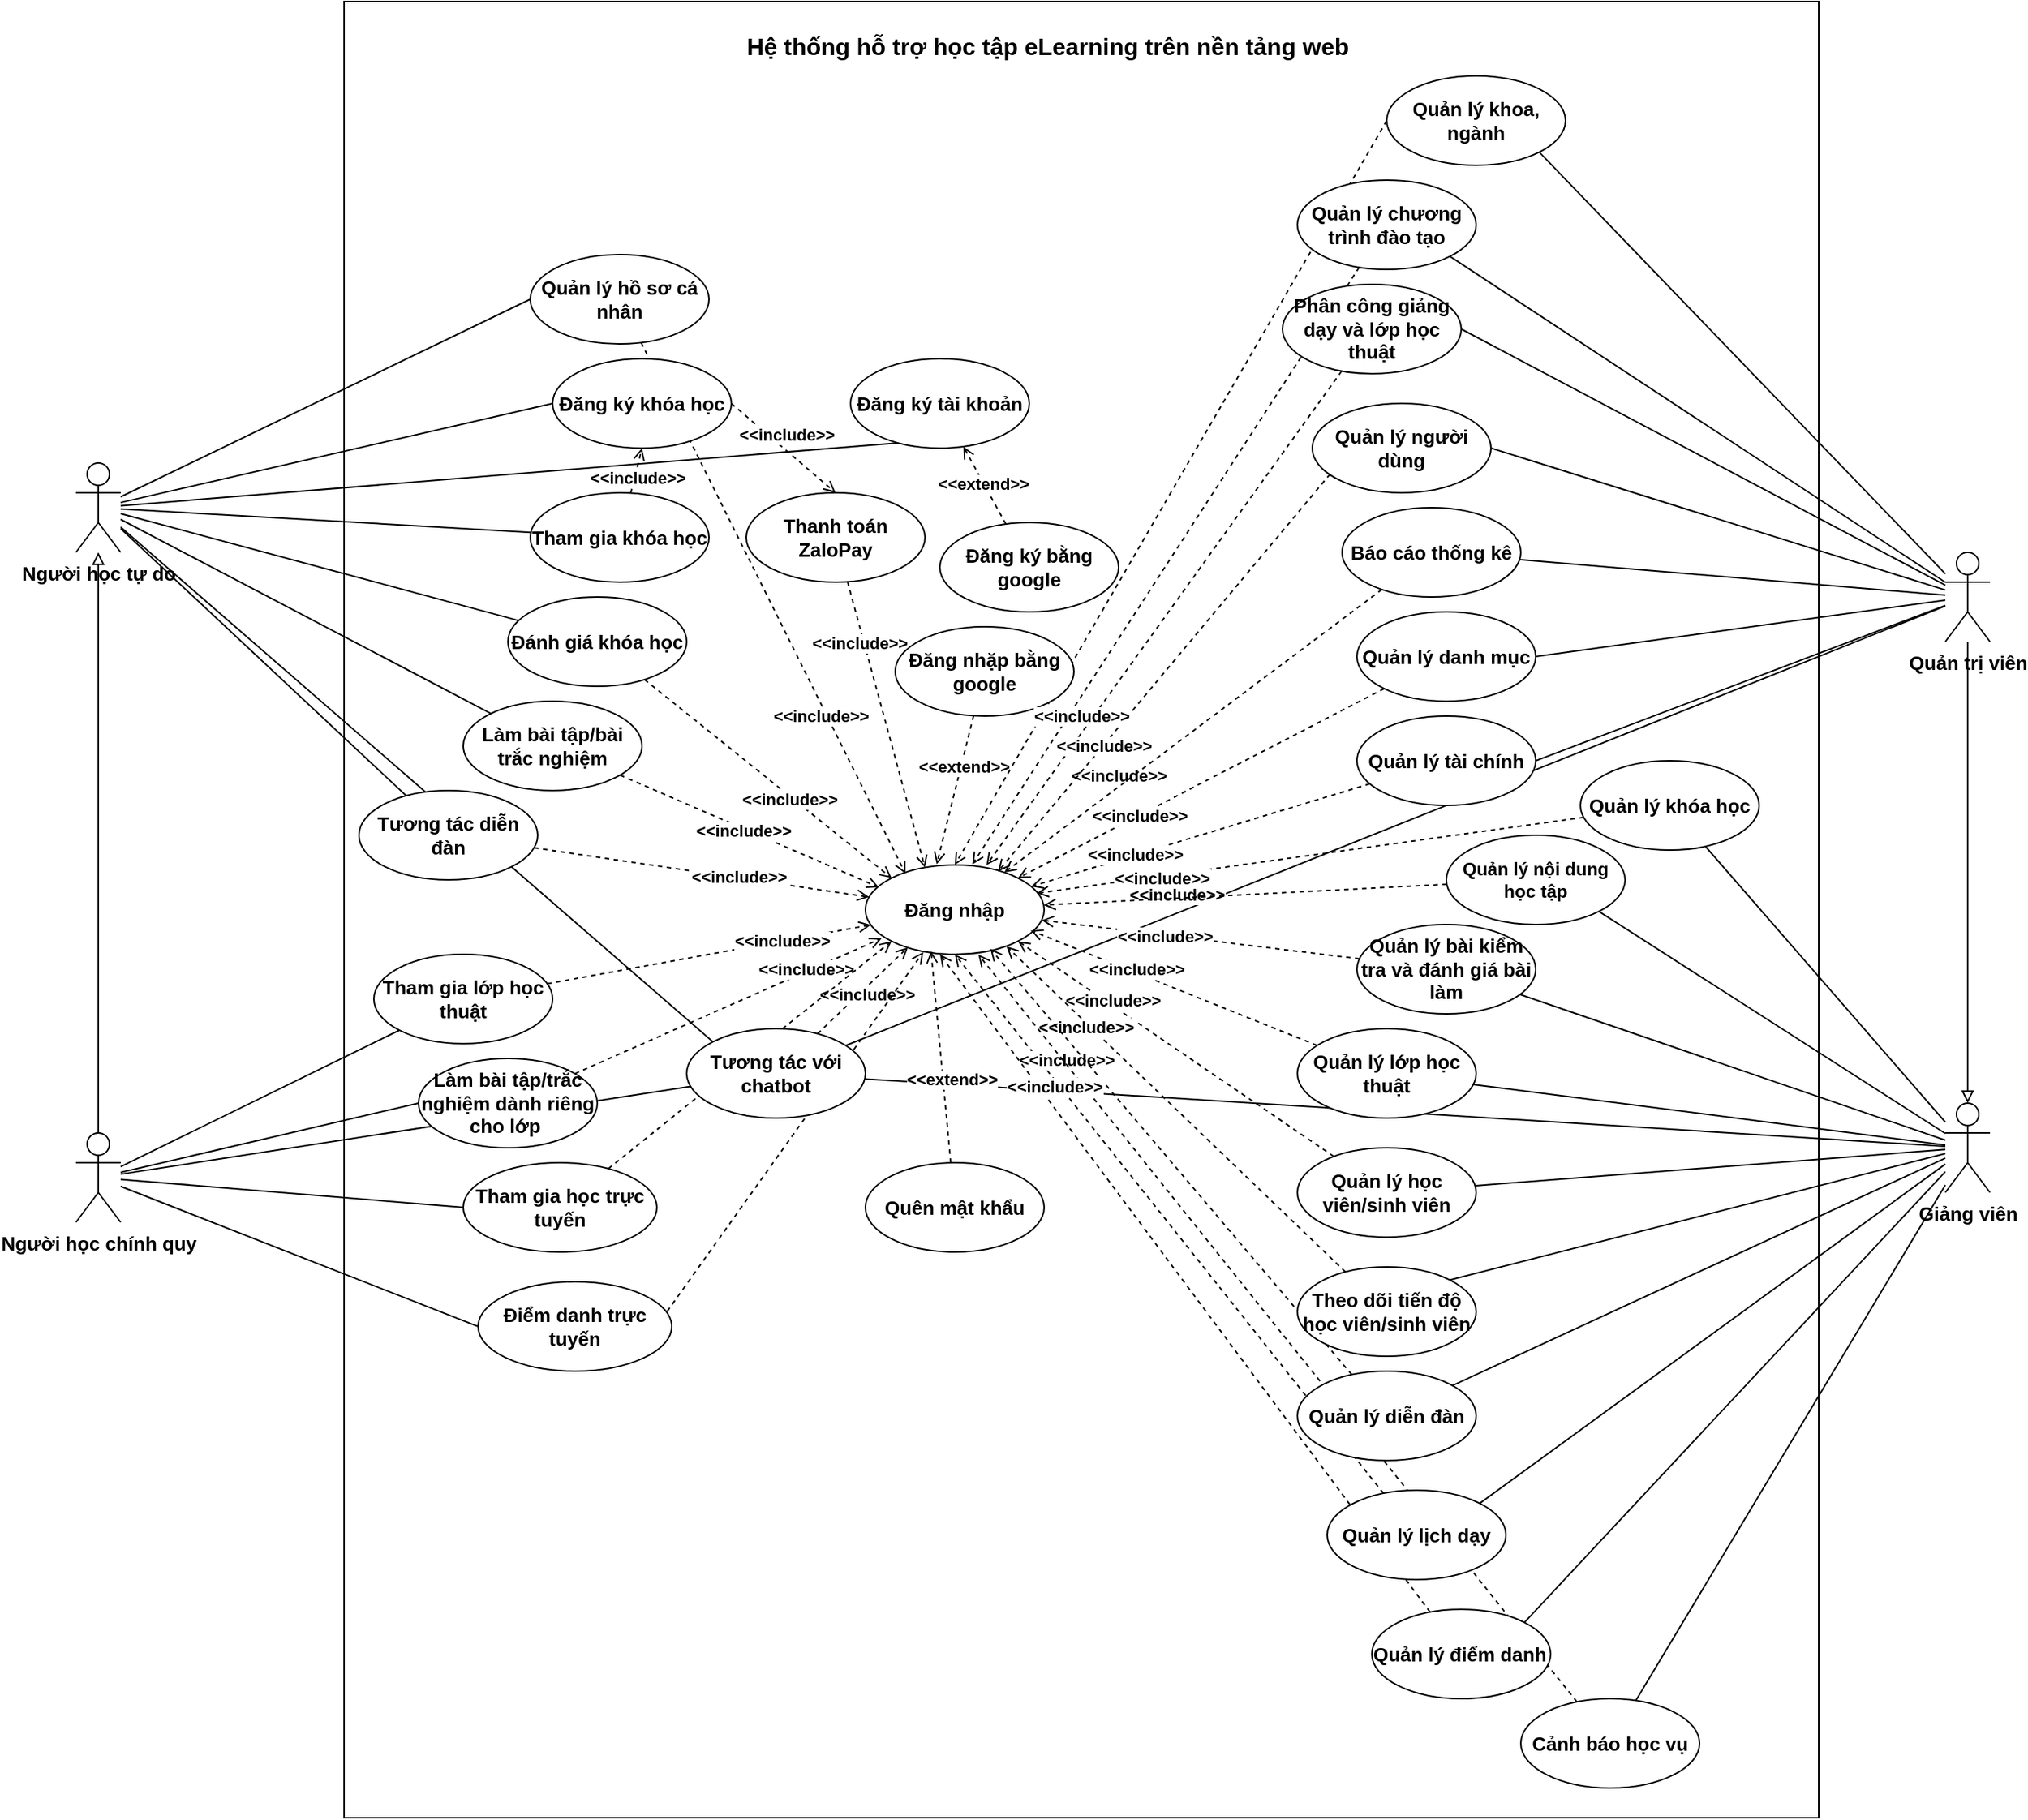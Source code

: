 <mxfile version="27.1.6">
  <diagram name="Page-1" id="1tPXWr4MXvIg0yxkVhAh">
    <mxGraphModel dx="2306" dy="1978" grid="1" gridSize="10" guides="1" tooltips="1" connect="1" arrows="1" fold="1" page="1" pageScale="1" pageWidth="850" pageHeight="1100" math="0" shadow="0">
      <root>
        <mxCell id="0" />
        <mxCell id="1" parent="0" />
        <mxCell id="3rlUS54P9s7ipiS06-Pa-1" value="" style="rounded=0;whiteSpace=wrap;html=1;fontStyle=1;fontSize=13;" parent="1" vertex="1">
          <mxGeometry x="180" y="-200" width="990" height="1220" as="geometry" />
        </mxCell>
        <mxCell id="3rlUS54P9s7ipiS06-Pa-2" value="Hệ thống hỗ trợ học tập eLearning trên nền tảng web" style="text;html=1;align=center;verticalAlign=middle;whiteSpace=wrap;rounded=0;fontStyle=1;fontSize=16;" parent="1" vertex="1">
          <mxGeometry x="425" y="-180" width="455" height="20" as="geometry" />
        </mxCell>
        <mxCell id="3rlUS54P9s7ipiS06-Pa-32" style="rounded=0;orthogonalLoop=1;jettySize=auto;html=1;entryX=1;entryY=0.5;entryDx=0;entryDy=0;endArrow=none;startFill=0;fontStyle=1" parent="1" source="3rlUS54P9s7ipiS06-Pa-3" target="3rlUS54P9s7ipiS06-Pa-15" edge="1">
          <mxGeometry relative="1" as="geometry" />
        </mxCell>
        <mxCell id="3rlUS54P9s7ipiS06-Pa-33" style="rounded=0;orthogonalLoop=1;jettySize=auto;html=1;entryX=1;entryY=0.5;entryDx=0;entryDy=0;endArrow=none;startFill=0;fontStyle=1" parent="1" source="3rlUS54P9s7ipiS06-Pa-3" target="3rlUS54P9s7ipiS06-Pa-16" edge="1">
          <mxGeometry relative="1" as="geometry" />
        </mxCell>
        <mxCell id="3rlUS54P9s7ipiS06-Pa-35" style="rounded=0;orthogonalLoop=1;jettySize=auto;html=1;entryX=1;entryY=0.5;entryDx=0;entryDy=0;endArrow=none;startFill=0;fontStyle=1" parent="1" source="3rlUS54P9s7ipiS06-Pa-3" target="3rlUS54P9s7ipiS06-Pa-21" edge="1">
          <mxGeometry relative="1" as="geometry" />
        </mxCell>
        <mxCell id="3rlUS54P9s7ipiS06-Pa-36" style="rounded=0;orthogonalLoop=1;jettySize=auto;html=1;entryX=1;entryY=0.5;entryDx=0;entryDy=0;endArrow=none;startFill=0;fontStyle=1" parent="1" source="3rlUS54P9s7ipiS06-Pa-3" target="3rlUS54P9s7ipiS06-Pa-18" edge="1">
          <mxGeometry relative="1" as="geometry" />
        </mxCell>
        <mxCell id="3rlUS54P9s7ipiS06-Pa-59" style="rounded=0;orthogonalLoop=1;jettySize=auto;html=1;endArrow=none;startFill=0;fontStyle=1" parent="1" source="3rlUS54P9s7ipiS06-Pa-3" target="3rlUS54P9s7ipiS06-Pa-20" edge="1">
          <mxGeometry relative="1" as="geometry" />
        </mxCell>
        <mxCell id="3rlUS54P9s7ipiS06-Pa-69" style="rounded=0;orthogonalLoop=1;jettySize=auto;html=1;endArrow=block;endFill=0;fontStyle=1" parent="1" source="3rlUS54P9s7ipiS06-Pa-3" target="3rlUS54P9s7ipiS06-Pa-9" edge="1">
          <mxGeometry relative="1" as="geometry" />
        </mxCell>
        <mxCell id="3rlUS54P9s7ipiS06-Pa-274" style="rounded=0;orthogonalLoop=1;jettySize=auto;html=1;endArrow=none;startFill=0;fontStyle=1" parent="1" source="3rlUS54P9s7ipiS06-Pa-3" target="3rlUS54P9s7ipiS06-Pa-271" edge="1">
          <mxGeometry relative="1" as="geometry" />
        </mxCell>
        <mxCell id="ztrZx0Dkzvvvd1uR5zFT-3" style="rounded=0;orthogonalLoop=1;jettySize=auto;html=1;entryX=1;entryY=1;entryDx=0;entryDy=0;endArrow=none;startFill=0;fontStyle=1" parent="1" source="3rlUS54P9s7ipiS06-Pa-3" target="ztrZx0Dkzvvvd1uR5zFT-1" edge="1">
          <mxGeometry relative="1" as="geometry" />
        </mxCell>
        <mxCell id="ztrZx0Dkzvvvd1uR5zFT-4" style="rounded=0;orthogonalLoop=1;jettySize=auto;html=1;entryX=1;entryY=1;entryDx=0;entryDy=0;endArrow=none;startFill=0;fontStyle=1" parent="1" source="3rlUS54P9s7ipiS06-Pa-3" target="ztrZx0Dkzvvvd1uR5zFT-2" edge="1">
          <mxGeometry relative="1" as="geometry" />
        </mxCell>
        <mxCell id="3rlUS54P9s7ipiS06-Pa-3" value="Quản trị viên" style="shape=umlActor;verticalLabelPosition=bottom;verticalAlign=top;html=1;outlineConnect=0;fontStyle=1;fontSize=13;" parent="1" vertex="1">
          <mxGeometry x="1255" y="170" width="30" height="60" as="geometry" />
        </mxCell>
        <mxCell id="3rlUS54P9s7ipiS06-Pa-112" style="rounded=0;orthogonalLoop=1;jettySize=auto;html=1;entryX=0;entryY=0.5;entryDx=0;entryDy=0;endArrow=none;startFill=0;fontStyle=1" parent="1" source="3rlUS54P9s7ipiS06-Pa-5" target="3rlUS54P9s7ipiS06-Pa-105" edge="1">
          <mxGeometry relative="1" as="geometry" />
        </mxCell>
        <mxCell id="3rlUS54P9s7ipiS06-Pa-113" style="rounded=0;orthogonalLoop=1;jettySize=auto;html=1;entryX=0;entryY=0.5;entryDx=0;entryDy=0;endArrow=none;startFill=0;fontStyle=1" parent="1" source="3rlUS54P9s7ipiS06-Pa-5" target="3rlUS54P9s7ipiS06-Pa-109" edge="1">
          <mxGeometry relative="1" as="geometry" />
        </mxCell>
        <mxCell id="3rlUS54P9s7ipiS06-Pa-114" style="rounded=0;orthogonalLoop=1;jettySize=auto;html=1;endArrow=none;startFill=0;fontStyle=1" parent="1" source="3rlUS54P9s7ipiS06-Pa-5" target="3rlUS54P9s7ipiS06-Pa-107" edge="1">
          <mxGeometry relative="1" as="geometry" />
        </mxCell>
        <mxCell id="3rlUS54P9s7ipiS06-Pa-115" style="rounded=0;orthogonalLoop=1;jettySize=auto;html=1;endArrow=none;startFill=0;fontStyle=1" parent="1" source="3rlUS54P9s7ipiS06-Pa-5" target="3rlUS54P9s7ipiS06-Pa-110" edge="1">
          <mxGeometry relative="1" as="geometry" />
        </mxCell>
        <mxCell id="3rlUS54P9s7ipiS06-Pa-116" style="rounded=0;orthogonalLoop=1;jettySize=auto;html=1;endArrow=none;startFill=0;fontStyle=1" parent="1" source="3rlUS54P9s7ipiS06-Pa-5" target="3rlUS54P9s7ipiS06-Pa-108" edge="1">
          <mxGeometry relative="1" as="geometry" />
        </mxCell>
        <mxCell id="3rlUS54P9s7ipiS06-Pa-118" style="rounded=0;orthogonalLoop=1;jettySize=auto;html=1;endArrow=none;startFill=0;fontStyle=1" parent="1" source="3rlUS54P9s7ipiS06-Pa-5" target="3rlUS54P9s7ipiS06-Pa-117" edge="1">
          <mxGeometry relative="1" as="geometry" />
        </mxCell>
        <mxCell id="3rlUS54P9s7ipiS06-Pa-129" style="rounded=0;orthogonalLoop=1;jettySize=auto;html=1;endArrow=none;startFill=0;entryX=0.282;entryY=0.939;entryDx=0;entryDy=0;entryPerimeter=0;fontStyle=1" parent="1" source="3rlUS54P9s7ipiS06-Pa-5" target="3rlUS54P9s7ipiS06-Pa-39" edge="1">
          <mxGeometry relative="1" as="geometry">
            <mxPoint x="511" y="95" as="targetPoint" />
          </mxGeometry>
        </mxCell>
        <mxCell id="3rlUS54P9s7ipiS06-Pa-138" style="rounded=0;orthogonalLoop=1;jettySize=auto;html=1;entryX=0;entryY=0;entryDx=0;entryDy=0;endArrow=none;startFill=0;fontStyle=1" parent="1" source="3rlUS54P9s7ipiS06-Pa-5" target="3rlUS54P9s7ipiS06-Pa-20" edge="1">
          <mxGeometry relative="1" as="geometry" />
        </mxCell>
        <mxCell id="3rlUS54P9s7ipiS06-Pa-5" value="Người học tự do" style="shape=umlActor;verticalLabelPosition=bottom;verticalAlign=top;html=1;outlineConnect=0;fontStyle=1;fontSize=13;" parent="1" vertex="1">
          <mxGeometry y="110" width="30" height="60" as="geometry" />
        </mxCell>
        <mxCell id="3rlUS54P9s7ipiS06-Pa-80" style="rounded=0;orthogonalLoop=1;jettySize=auto;html=1;entryX=1;entryY=1;entryDx=0;entryDy=0;endArrow=none;startFill=0;fontStyle=1" parent="1" source="3rlUS54P9s7ipiS06-Pa-9" target="3rlUS54P9s7ipiS06-Pa-70" edge="1">
          <mxGeometry relative="1" as="geometry" />
        </mxCell>
        <mxCell id="3rlUS54P9s7ipiS06-Pa-81" style="rounded=0;orthogonalLoop=1;jettySize=auto;html=1;endArrow=none;startFill=0;fontStyle=1" parent="1" source="3rlUS54P9s7ipiS06-Pa-9" target="3rlUS54P9s7ipiS06-Pa-72" edge="1">
          <mxGeometry relative="1" as="geometry" />
        </mxCell>
        <mxCell id="3rlUS54P9s7ipiS06-Pa-82" style="rounded=0;orthogonalLoop=1;jettySize=auto;html=1;endArrow=none;startFill=0;fontStyle=1" parent="1" source="3rlUS54P9s7ipiS06-Pa-9" target="3rlUS54P9s7ipiS06-Pa-73" edge="1">
          <mxGeometry relative="1" as="geometry" />
        </mxCell>
        <mxCell id="3rlUS54P9s7ipiS06-Pa-83" style="rounded=0;orthogonalLoop=1;jettySize=auto;html=1;endArrow=none;startFill=0;fontStyle=1" parent="1" source="3rlUS54P9s7ipiS06-Pa-9" target="3rlUS54P9s7ipiS06-Pa-75" edge="1">
          <mxGeometry relative="1" as="geometry" />
        </mxCell>
        <mxCell id="3rlUS54P9s7ipiS06-Pa-84" style="rounded=0;orthogonalLoop=1;jettySize=auto;html=1;entryX=1;entryY=0;entryDx=0;entryDy=0;endArrow=none;startFill=0;fontStyle=1" parent="1" source="3rlUS54P9s7ipiS06-Pa-9" target="3rlUS54P9s7ipiS06-Pa-74" edge="1">
          <mxGeometry relative="1" as="geometry" />
        </mxCell>
        <mxCell id="3rlUS54P9s7ipiS06-Pa-86" style="rounded=0;orthogonalLoop=1;jettySize=auto;html=1;endArrow=none;startFill=0;fontStyle=1" parent="1" source="3rlUS54P9s7ipiS06-Pa-9" target="3rlUS54P9s7ipiS06-Pa-76" edge="1">
          <mxGeometry relative="1" as="geometry" />
        </mxCell>
        <mxCell id="3rlUS54P9s7ipiS06-Pa-87" style="rounded=0;orthogonalLoop=1;jettySize=auto;html=1;endArrow=none;startFill=0;fontStyle=1" parent="1" source="3rlUS54P9s7ipiS06-Pa-9" target="3rlUS54P9s7ipiS06-Pa-20" edge="1">
          <mxGeometry relative="1" as="geometry" />
        </mxCell>
        <mxCell id="QAu3yOFL1Gq5CAF_MN-S-8" style="rounded=0;orthogonalLoop=1;jettySize=auto;html=1;endArrow=none;startFill=0;fontStyle=1" parent="1" source="3rlUS54P9s7ipiS06-Pa-9" target="3rlUS54P9s7ipiS06-Pa-17" edge="1">
          <mxGeometry relative="1" as="geometry" />
        </mxCell>
        <mxCell id="QAu3yOFL1Gq5CAF_MN-S-9" style="rounded=0;orthogonalLoop=1;jettySize=auto;html=1;entryX=1;entryY=0;entryDx=0;entryDy=0;endArrow=none;startFill=0;fontStyle=1" parent="1" source="3rlUS54P9s7ipiS06-Pa-9" target="QAu3yOFL1Gq5CAF_MN-S-5" edge="1">
          <mxGeometry relative="1" as="geometry" />
        </mxCell>
        <mxCell id="QAu3yOFL1Gq5CAF_MN-S-10" style="rounded=0;orthogonalLoop=1;jettySize=auto;html=1;endArrow=none;startFill=0;fontStyle=1" parent="1" source="3rlUS54P9s7ipiS06-Pa-9" target="QAu3yOFL1Gq5CAF_MN-S-6" edge="1">
          <mxGeometry relative="1" as="geometry" />
        </mxCell>
        <mxCell id="QAu3yOFL1Gq5CAF_MN-S-14" style="rounded=0;orthogonalLoop=1;jettySize=auto;html=1;entryX=1;entryY=0;entryDx=0;entryDy=0;endArrow=none;startFill=0;fontStyle=1" parent="1" source="3rlUS54P9s7ipiS06-Pa-9" target="3rlUS54P9s7ipiS06-Pa-22" edge="1">
          <mxGeometry relative="1" as="geometry" />
        </mxCell>
        <mxCell id="3rlUS54P9s7ipiS06-Pa-9" value="Giảng viên" style="shape=umlActor;verticalLabelPosition=bottom;verticalAlign=top;html=1;outlineConnect=0;fontStyle=1;fontSize=13;" parent="1" vertex="1">
          <mxGeometry x="1255" y="540" width="30" height="60" as="geometry" />
        </mxCell>
        <mxCell id="3rlUS54P9s7ipiS06-Pa-136" style="rounded=0;orthogonalLoop=1;jettySize=auto;html=1;endArrow=block;endFill=0;fontStyle=1" parent="1" source="3rlUS54P9s7ipiS06-Pa-10" target="3rlUS54P9s7ipiS06-Pa-5" edge="1">
          <mxGeometry relative="1" as="geometry" />
        </mxCell>
        <mxCell id="3rlUS54P9s7ipiS06-Pa-140" style="rounded=0;orthogonalLoop=1;jettySize=auto;html=1;endArrow=none;startFill=0;fontStyle=1" parent="1" source="3rlUS54P9s7ipiS06-Pa-10" target="3rlUS54P9s7ipiS06-Pa-139" edge="1">
          <mxGeometry relative="1" as="geometry" />
        </mxCell>
        <mxCell id="3rlUS54P9s7ipiS06-Pa-144" style="rounded=0;orthogonalLoop=1;jettySize=auto;html=1;entryX=0;entryY=0.5;entryDx=0;entryDy=0;endArrow=none;startFill=0;fontStyle=1" parent="1" source="3rlUS54P9s7ipiS06-Pa-10" target="3rlUS54P9s7ipiS06-Pa-143" edge="1">
          <mxGeometry relative="1" as="geometry" />
        </mxCell>
        <mxCell id="3rlUS54P9s7ipiS06-Pa-145" style="rounded=0;orthogonalLoop=1;jettySize=auto;html=1;endArrow=none;startFill=0;fontStyle=1" parent="1" source="3rlUS54P9s7ipiS06-Pa-10" target="3rlUS54P9s7ipiS06-Pa-20" edge="1">
          <mxGeometry relative="1" as="geometry" />
        </mxCell>
        <mxCell id="QAu3yOFL1Gq5CAF_MN-S-3" style="rounded=0;orthogonalLoop=1;jettySize=auto;html=1;entryX=0;entryY=0.5;entryDx=0;entryDy=0;endArrow=none;startFill=0;fontStyle=1" parent="1" source="3rlUS54P9s7ipiS06-Pa-10" target="QAu3yOFL1Gq5CAF_MN-S-1" edge="1">
          <mxGeometry relative="1" as="geometry" />
        </mxCell>
        <mxCell id="QAu3yOFL1Gq5CAF_MN-S-4" style="rounded=0;orthogonalLoop=1;jettySize=auto;html=1;entryX=0;entryY=0.5;entryDx=0;entryDy=0;endArrow=none;startFill=0;fontStyle=1" parent="1" source="3rlUS54P9s7ipiS06-Pa-10" target="QAu3yOFL1Gq5CAF_MN-S-2" edge="1">
          <mxGeometry relative="1" as="geometry" />
        </mxCell>
        <mxCell id="3rlUS54P9s7ipiS06-Pa-10" value="Người học chính quy" style="shape=umlActor;verticalLabelPosition=bottom;verticalAlign=top;html=1;outlineConnect=0;fontStyle=1;fontSize=13;" parent="1" vertex="1">
          <mxGeometry y="560" width="30" height="60" as="geometry" />
        </mxCell>
        <mxCell id="3rlUS54P9s7ipiS06-Pa-14" value="Đăng nhập" style="ellipse;whiteSpace=wrap;html=1;fontStyle=1;fontSize=13;" parent="1" vertex="1">
          <mxGeometry x="530" y="380" width="120" height="60" as="geometry" />
        </mxCell>
        <mxCell id="3rlUS54P9s7ipiS06-Pa-48" style="rounded=0;orthogonalLoop=1;jettySize=auto;html=1;endArrow=open;endFill=0;dashed=1;entryX=0.677;entryY=0.003;entryDx=0;entryDy=0;entryPerimeter=0;fontStyle=1" parent="1" source="3rlUS54P9s7ipiS06-Pa-16" target="3rlUS54P9s7ipiS06-Pa-14" edge="1">
          <mxGeometry relative="1" as="geometry" />
        </mxCell>
        <mxCell id="3rlUS54P9s7ipiS06-Pa-65" value="&amp;lt;&amp;lt;include&amp;gt;&amp;gt;" style="edgeLabel;html=1;align=center;verticalAlign=middle;resizable=0;points=[];fontStyle=1" parent="3rlUS54P9s7ipiS06-Pa-48" vertex="1" connectable="0">
          <mxGeometry x="0.332" y="-1" relative="1" as="geometry">
            <mxPoint x="10" y="51" as="offset" />
          </mxGeometry>
        </mxCell>
        <mxCell id="3rlUS54P9s7ipiS06-Pa-55" style="rounded=0;orthogonalLoop=1;jettySize=auto;html=1;endArrow=open;endFill=0;dashed=1;entryX=0.958;entryY=0.317;entryDx=0;entryDy=0;entryPerimeter=0;fontStyle=1" parent="1" source="3rlUS54P9s7ipiS06-Pa-17" target="3rlUS54P9s7ipiS06-Pa-14" edge="1">
          <mxGeometry relative="1" as="geometry">
            <mxPoint x="610" y="380" as="targetPoint" />
          </mxGeometry>
        </mxCell>
        <mxCell id="3rlUS54P9s7ipiS06-Pa-64" value="&amp;lt;&amp;lt;include&amp;gt;&amp;gt;" style="edgeLabel;html=1;align=center;verticalAlign=middle;resizable=0;points=[];fontStyle=1" parent="3rlUS54P9s7ipiS06-Pa-55" vertex="1" connectable="0">
          <mxGeometry x="0.613" relative="1" as="geometry">
            <mxPoint x="23" y="11" as="offset" />
          </mxGeometry>
        </mxCell>
        <mxCell id="3rlUS54P9s7ipiS06-Pa-275" value="&amp;lt;&amp;lt;include&amp;gt;&amp;gt;" style="edgeLabel;html=1;align=center;verticalAlign=middle;resizable=0;points=[];fontStyle=1" parent="3rlUS54P9s7ipiS06-Pa-55" vertex="1" connectable="0">
          <mxGeometry x="0.543" y="1" relative="1" as="geometry">
            <mxPoint as="offset" />
          </mxGeometry>
        </mxCell>
        <mxCell id="3rlUS54P9s7ipiS06-Pa-17" value="&lt;p style=&quot;white-space-collapse: preserve;&quot; dir=&quot;auto&quot;&gt;Quản lý khóa học&lt;/p&gt;" style="ellipse;whiteSpace=wrap;html=1;fontStyle=1;fontSize=13;" parent="1" vertex="1">
          <mxGeometry x="1010" y="310" width="120" height="60" as="geometry" />
        </mxCell>
        <mxCell id="3rlUS54P9s7ipiS06-Pa-51" style="rounded=0;orthogonalLoop=1;jettySize=auto;html=1;endArrow=open;endFill=0;dashed=1;fontStyle=1" parent="1" source="3rlUS54P9s7ipiS06-Pa-18" target="3rlUS54P9s7ipiS06-Pa-14" edge="1">
          <mxGeometry relative="1" as="geometry" />
        </mxCell>
        <mxCell id="3rlUS54P9s7ipiS06-Pa-62" value="&amp;lt;&amp;lt;include&amp;gt;&amp;gt;" style="edgeLabel;html=1;align=center;verticalAlign=middle;resizable=0;points=[];fontStyle=1" parent="3rlUS54P9s7ipiS06-Pa-51" vertex="1" connectable="0">
          <mxGeometry x="0.383" relative="1" as="geometry">
            <mxPoint as="offset" />
          </mxGeometry>
        </mxCell>
        <mxCell id="3rlUS54P9s7ipiS06-Pa-18" value="&lt;p style=&quot;white-space-collapse: preserve;&quot; dir=&quot;auto&quot;&gt;Quản lý tài chính&lt;/p&gt;" style="ellipse;whiteSpace=wrap;html=1;fontStyle=1;fontSize=13;" parent="1" vertex="1">
          <mxGeometry x="860" y="280" width="120" height="60" as="geometry" />
        </mxCell>
        <mxCell id="3rlUS54P9s7ipiS06-Pa-58" style="rounded=0;orthogonalLoop=1;jettySize=auto;html=1;endArrow=open;endFill=0;dashed=1;entryX=0.238;entryY=0.922;entryDx=0;entryDy=0;entryPerimeter=0;fontStyle=1" parent="1" source="3rlUS54P9s7ipiS06-Pa-20" target="3rlUS54P9s7ipiS06-Pa-14" edge="1">
          <mxGeometry relative="1" as="geometry" />
        </mxCell>
        <mxCell id="3rlUS54P9s7ipiS06-Pa-67" value="&amp;lt;&amp;lt;include&amp;gt;&amp;gt;" style="edgeLabel;html=1;align=center;verticalAlign=middle;resizable=0;points=[];fontStyle=1" parent="3rlUS54P9s7ipiS06-Pa-58" vertex="1" connectable="0">
          <mxGeometry x="0.474" y="-3" relative="1" as="geometry">
            <mxPoint x="-14" y="14" as="offset" />
          </mxGeometry>
        </mxCell>
        <mxCell id="3rlUS54P9s7ipiS06-Pa-50" style="rounded=0;orthogonalLoop=1;jettySize=auto;html=1;endArrow=open;endFill=0;dashed=1;entryX=1;entryY=0;entryDx=0;entryDy=0;fontStyle=1" parent="1" source="3rlUS54P9s7ipiS06-Pa-21" target="3rlUS54P9s7ipiS06-Pa-14" edge="1">
          <mxGeometry relative="1" as="geometry" />
        </mxCell>
        <mxCell id="3rlUS54P9s7ipiS06-Pa-63" value="&amp;lt;&amp;lt;include&amp;gt;&amp;gt;" style="edgeLabel;html=1;align=center;verticalAlign=middle;resizable=0;points=[];fontStyle=1" parent="3rlUS54P9s7ipiS06-Pa-50" vertex="1" connectable="0">
          <mxGeometry x="0.337" relative="1" as="geometry">
            <mxPoint as="offset" />
          </mxGeometry>
        </mxCell>
        <mxCell id="3rlUS54P9s7ipiS06-Pa-21" value="&lt;p style=&quot;white-space-collapse: preserve;&quot; dir=&quot;auto&quot;&gt;Quản lý danh mục&lt;/p&gt;" style="ellipse;whiteSpace=wrap;html=1;fontStyle=1;fontSize=13;" parent="1" vertex="1">
          <mxGeometry x="860" y="210" width="120" height="60" as="geometry" />
        </mxCell>
        <mxCell id="3rlUS54P9s7ipiS06-Pa-52" style="rounded=0;orthogonalLoop=1;jettySize=auto;html=1;endArrow=open;endFill=0;dashed=1;fontStyle=1" parent="1" source="3rlUS54P9s7ipiS06-Pa-22" edge="1">
          <mxGeometry relative="1" as="geometry">
            <mxPoint x="590" y="440" as="targetPoint" />
          </mxGeometry>
        </mxCell>
        <mxCell id="3rlUS54P9s7ipiS06-Pa-61" value="&amp;lt;&amp;lt;include&amp;gt;&amp;gt;" style="edgeLabel;html=1;align=center;verticalAlign=middle;resizable=0;points=[];fontStyle=1" parent="3rlUS54P9s7ipiS06-Pa-52" vertex="1" connectable="0">
          <mxGeometry x="0.553" y="2" relative="1" as="geometry">
            <mxPoint x="12" y="-12" as="offset" />
          </mxGeometry>
        </mxCell>
        <mxCell id="3rlUS54P9s7ipiS06-Pa-39" value="Đăng ký tài khoản" style="ellipse;whiteSpace=wrap;html=1;fontStyle=1;fontSize=13;" parent="1" vertex="1">
          <mxGeometry x="520" y="40" width="120" height="60" as="geometry" />
        </mxCell>
        <mxCell id="3rlUS54P9s7ipiS06-Pa-43" style="rounded=0;orthogonalLoop=1;jettySize=auto;html=1;endArrow=open;endFill=0;dashed=1;entryX=0.399;entryY=-0.009;entryDx=0;entryDy=0;entryPerimeter=0;fontStyle=1" parent="1" source="3rlUS54P9s7ipiS06-Pa-42" target="3rlUS54P9s7ipiS06-Pa-14" edge="1">
          <mxGeometry relative="1" as="geometry" />
        </mxCell>
        <mxCell id="3rlUS54P9s7ipiS06-Pa-270" value="&amp;lt;&amp;lt;extend&amp;gt;&amp;gt;" style="edgeLabel;html=1;align=center;verticalAlign=middle;resizable=0;points=[];fontStyle=1" parent="3rlUS54P9s7ipiS06-Pa-43" vertex="1" connectable="0">
          <mxGeometry x="-0.324" y="2" relative="1" as="geometry">
            <mxPoint as="offset" />
          </mxGeometry>
        </mxCell>
        <mxCell id="3rlUS54P9s7ipiS06-Pa-44" value="Đăng ký bằng google" style="ellipse;whiteSpace=wrap;html=1;fontStyle=1;fontSize=13;" parent="1" vertex="1">
          <mxGeometry x="580" y="150" width="120" height="60" as="geometry" />
        </mxCell>
        <mxCell id="3rlUS54P9s7ipiS06-Pa-46" style="rounded=0;orthogonalLoop=1;jettySize=auto;html=1;exitX=0;exitY=0;exitDx=0;exitDy=0;fontStyle=1" parent="1" source="3rlUS54P9s7ipiS06-Pa-15" target="3rlUS54P9s7ipiS06-Pa-15" edge="1">
          <mxGeometry relative="1" as="geometry" />
        </mxCell>
        <mxCell id="3rlUS54P9s7ipiS06-Pa-15" value="&lt;p style=&quot;white-space-collapse: preserve;&quot; dir=&quot;auto&quot;&gt;Quản lý người dùng&lt;/p&gt;" style="ellipse;whiteSpace=wrap;html=1;fontStyle=1;fontSize=13;" parent="1" vertex="1">
          <mxGeometry x="830" y="70" width="120" height="60" as="geometry" />
        </mxCell>
        <mxCell id="3rlUS54P9s7ipiS06-Pa-88" style="rounded=0;orthogonalLoop=1;jettySize=auto;html=1;dashed=1;endArrow=open;endFill=0;fontStyle=1" parent="1" source="3rlUS54P9s7ipiS06-Pa-70" target="3rlUS54P9s7ipiS06-Pa-14" edge="1">
          <mxGeometry relative="1" as="geometry" />
        </mxCell>
        <mxCell id="3rlUS54P9s7ipiS06-Pa-70" value="&lt;p dir=&quot;auto&quot; style=&quot;white-space-collapse: preserve;&quot;&gt;&lt;span style=&quot;text-align: left;&quot;&gt;Quản lý nội dung học tập&lt;/span&gt;&lt;/p&gt;" style="ellipse;whiteSpace=wrap;html=1;fontStyle=1" parent="1" vertex="1">
          <mxGeometry x="920" y="360" width="120" height="60" as="geometry" />
        </mxCell>
        <mxCell id="3rlUS54P9s7ipiS06-Pa-89" style="rounded=0;orthogonalLoop=1;jettySize=auto;html=1;dashed=1;endArrow=open;endFill=0;fontStyle=1" parent="1" source="3rlUS54P9s7ipiS06-Pa-72" target="3rlUS54P9s7ipiS06-Pa-14" edge="1">
          <mxGeometry relative="1" as="geometry" />
        </mxCell>
        <mxCell id="3rlUS54P9s7ipiS06-Pa-98" value="&amp;lt;&amp;lt;include&amp;gt;&amp;gt;" style="edgeLabel;html=1;align=center;verticalAlign=middle;resizable=0;points=[];fontStyle=1" parent="3rlUS54P9s7ipiS06-Pa-89" vertex="1" connectable="0">
          <mxGeometry x="0.224" y="1" relative="1" as="geometry">
            <mxPoint as="offset" />
          </mxGeometry>
        </mxCell>
        <mxCell id="3rlUS54P9s7ipiS06-Pa-72" value="&lt;p style=&quot;white-space-collapse: preserve;&quot; dir=&quot;auto&quot;&gt;&lt;span style=&quot;text-align: left;&quot;&gt;Quản lý bài kiểm tra và đánh giá bài làm&lt;/span&gt;&lt;/p&gt;" style="ellipse;whiteSpace=wrap;html=1;fontStyle=1;fontSize=13;" parent="1" vertex="1">
          <mxGeometry x="860" y="420" width="120" height="60" as="geometry" />
        </mxCell>
        <mxCell id="3rlUS54P9s7ipiS06-Pa-73" value="&lt;p style=&quot;white-space-collapse: preserve;&quot; dir=&quot;auto&quot;&gt;&lt;span style=&quot;text-align: left;&quot;&gt;Quản lý lớp học thuật&lt;/span&gt;&lt;br style=&quot;text-align: left;&quot;&gt;&lt;/p&gt;" style="ellipse;whiteSpace=wrap;html=1;fontStyle=1;fontSize=13;" parent="1" vertex="1">
          <mxGeometry x="820" y="490" width="120" height="60" as="geometry" />
        </mxCell>
        <mxCell id="3rlUS54P9s7ipiS06-Pa-91" style="rounded=0;orthogonalLoop=1;jettySize=auto;html=1;entryX=1;entryY=1;entryDx=0;entryDy=0;dashed=1;endArrow=open;endFill=0;fontStyle=1" parent="1" source="3rlUS54P9s7ipiS06-Pa-75" target="3rlUS54P9s7ipiS06-Pa-14" edge="1">
          <mxGeometry relative="1" as="geometry" />
        </mxCell>
        <mxCell id="3rlUS54P9s7ipiS06-Pa-100" value="&amp;lt;&amp;lt;include&amp;gt;&amp;gt;" style="edgeLabel;html=1;align=center;verticalAlign=middle;resizable=0;points=[];fontStyle=1" parent="3rlUS54P9s7ipiS06-Pa-91" vertex="1" connectable="0">
          <mxGeometry x="0.421" y="-3" relative="1" as="geometry">
            <mxPoint as="offset" />
          </mxGeometry>
        </mxCell>
        <mxCell id="3rlUS54P9s7ipiS06-Pa-90" style="rounded=0;orthogonalLoop=1;jettySize=auto;html=1;entryX=0.925;entryY=0.733;entryDx=0;entryDy=0;entryPerimeter=0;dashed=1;endArrow=open;endFill=0;fontStyle=1" parent="1" source="3rlUS54P9s7ipiS06-Pa-73" target="3rlUS54P9s7ipiS06-Pa-14" edge="1">
          <mxGeometry relative="1" as="geometry" />
        </mxCell>
        <mxCell id="3rlUS54P9s7ipiS06-Pa-99" value="&amp;lt;&amp;lt;include&amp;gt;&amp;gt;" style="edgeLabel;html=1;align=center;verticalAlign=middle;resizable=0;points=[];fontStyle=1" parent="3rlUS54P9s7ipiS06-Pa-90" vertex="1" connectable="0">
          <mxGeometry x="0.275" y="-2" relative="1" as="geometry">
            <mxPoint as="offset" />
          </mxGeometry>
        </mxCell>
        <mxCell id="3rlUS54P9s7ipiS06-Pa-92" style="rounded=0;orthogonalLoop=1;jettySize=auto;html=1;entryX=0.789;entryY=0.911;entryDx=0;entryDy=0;entryPerimeter=0;dashed=1;endArrow=open;endFill=0;fontStyle=1" parent="1" source="3rlUS54P9s7ipiS06-Pa-74" target="3rlUS54P9s7ipiS06-Pa-14" edge="1">
          <mxGeometry relative="1" as="geometry" />
        </mxCell>
        <mxCell id="3rlUS54P9s7ipiS06-Pa-101" value="&amp;lt;&amp;lt;include&amp;gt;&amp;gt;" style="edgeLabel;html=1;align=center;verticalAlign=middle;resizable=0;points=[];fontStyle=1" parent="3rlUS54P9s7ipiS06-Pa-92" vertex="1" connectable="0">
          <mxGeometry x="0.517" y="2" relative="1" as="geometry">
            <mxPoint as="offset" />
          </mxGeometry>
        </mxCell>
        <mxCell id="3rlUS54P9s7ipiS06-Pa-75" value="&lt;p style=&quot;white-space-collapse: preserve;&quot; dir=&quot;auto&quot;&gt;Quản lý học viên/sinh viên&lt;/p&gt;" style="ellipse;whiteSpace=wrap;html=1;align=center;fontStyle=1;fontSize=13;" parent="1" vertex="1">
          <mxGeometry x="820" y="570" width="120" height="60" as="geometry" />
        </mxCell>
        <mxCell id="3rlUS54P9s7ipiS06-Pa-96" style="rounded=0;orthogonalLoop=1;jettySize=auto;html=1;entryX=0.699;entryY=0.939;entryDx=0;entryDy=0;entryPerimeter=0;dashed=1;endArrow=open;endFill=0;fontStyle=1" parent="1" source="3rlUS54P9s7ipiS06-Pa-76" target="3rlUS54P9s7ipiS06-Pa-14" edge="1">
          <mxGeometry relative="1" as="geometry" />
        </mxCell>
        <mxCell id="3rlUS54P9s7ipiS06-Pa-108" value="&lt;span style=&quot;text-align: left; white-space-collapse: preserve;&quot;&gt;Làm bài tập/bài trắc nghiệm&lt;/span&gt;" style="ellipse;whiteSpace=wrap;html=1;fontStyle=1;fontSize=13;" parent="1" vertex="1">
          <mxGeometry x="260" y="270" width="120" height="60" as="geometry" />
        </mxCell>
        <mxCell id="3rlUS54P9s7ipiS06-Pa-127" style="rounded=0;orthogonalLoop=1;jettySize=auto;html=1;dashed=1;endArrow=open;endFill=0;entryX=0.5;entryY=0;entryDx=0;entryDy=0;exitX=1;exitY=0.5;exitDx=0;exitDy=0;fontStyle=1" parent="1" source="3rlUS54P9s7ipiS06-Pa-109" target="3rlUS54P9s7ipiS06-Pa-278" edge="1">
          <mxGeometry relative="1" as="geometry" />
        </mxCell>
        <mxCell id="3rlUS54P9s7ipiS06-Pa-134" value="&amp;lt;&amp;lt;include&amp;gt;&amp;gt;" style="edgeLabel;html=1;align=center;verticalAlign=middle;resizable=0;points=[];fontStyle=1" parent="3rlUS54P9s7ipiS06-Pa-127" vertex="1" connectable="0">
          <mxGeometry x="0.335" y="-2" relative="1" as="geometry">
            <mxPoint x="-9" y="-21" as="offset" />
          </mxGeometry>
        </mxCell>
        <mxCell id="3rlUS54P9s7ipiS06-Pa-125" style="rounded=0;orthogonalLoop=1;jettySize=auto;html=1;entryX=0;entryY=0;entryDx=0;entryDy=0;dashed=1;endArrow=open;endFill=0;fontStyle=1" parent="1" source="3rlUS54P9s7ipiS06-Pa-110" target="3rlUS54P9s7ipiS06-Pa-14" edge="1">
          <mxGeometry relative="1" as="geometry" />
        </mxCell>
        <mxCell id="3rlUS54P9s7ipiS06-Pa-132" value="&amp;lt;&amp;lt;include&amp;gt;&amp;gt;" style="edgeLabel;html=1;align=center;verticalAlign=middle;resizable=0;points=[];fontStyle=1" parent="3rlUS54P9s7ipiS06-Pa-125" vertex="1" connectable="0">
          <mxGeometry x="0.184" y="-2" relative="1" as="geometry">
            <mxPoint as="offset" />
          </mxGeometry>
        </mxCell>
        <mxCell id="3rlUS54P9s7ipiS06-Pa-110" value="&lt;span style=&quot;white-space-collapse: preserve;&quot;&gt;Đánh giá khóa học&lt;/span&gt;" style="ellipse;whiteSpace=wrap;html=1;fontStyle=1;fontSize=13;" parent="1" vertex="1">
          <mxGeometry x="290" y="200" width="120" height="60" as="geometry" />
        </mxCell>
        <mxCell id="3rlUS54P9s7ipiS06-Pa-120" style="rounded=0;orthogonalLoop=1;jettySize=auto;html=1;dashed=1;endArrow=open;endFill=0;fontStyle=1" parent="1" source="3rlUS54P9s7ipiS06-Pa-117" target="3rlUS54P9s7ipiS06-Pa-14" edge="1">
          <mxGeometry relative="1" as="geometry" />
        </mxCell>
        <mxCell id="3rlUS54P9s7ipiS06-Pa-130" value="&amp;lt;&amp;lt;include&amp;gt;&amp;gt;" style="edgeLabel;html=1;align=center;verticalAlign=middle;resizable=0;points=[];fontStyle=1" parent="3rlUS54P9s7ipiS06-Pa-120" vertex="1" connectable="0">
          <mxGeometry x="0.221" y="1" relative="1" as="geometry">
            <mxPoint as="offset" />
          </mxGeometry>
        </mxCell>
        <mxCell id="3rlUS54P9s7ipiS06-Pa-117" value="&lt;div style=&quot;&quot;&gt;&lt;span style=&quot;background-color: transparent; color: light-dark(rgb(0, 0, 0), rgb(255, 255, 255)); white-space-collapse: preserve;&quot;&gt;Tương tác diễn đàn&lt;/span&gt;&lt;/div&gt;" style="ellipse;whiteSpace=wrap;html=1;fontStyle=1;fontSize=13;align=center;" parent="1" vertex="1">
          <mxGeometry x="190" y="330" width="120" height="60" as="geometry" />
        </mxCell>
        <mxCell id="3rlUS54P9s7ipiS06-Pa-119" style="rounded=0;orthogonalLoop=1;jettySize=auto;html=1;exitX=0.5;exitY=1;exitDx=0;exitDy=0;fontStyle=1" parent="1" source="3rlUS54P9s7ipiS06-Pa-42" target="3rlUS54P9s7ipiS06-Pa-42" edge="1">
          <mxGeometry relative="1" as="geometry" />
        </mxCell>
        <mxCell id="3rlUS54P9s7ipiS06-Pa-123" style="rounded=0;orthogonalLoop=1;jettySize=auto;html=1;entryX=0.075;entryY=0.25;entryDx=0;entryDy=0;entryPerimeter=0;dashed=1;endArrow=open;endFill=0;fontStyle=1" parent="1" source="3rlUS54P9s7ipiS06-Pa-108" target="3rlUS54P9s7ipiS06-Pa-14" edge="1">
          <mxGeometry relative="1" as="geometry" />
        </mxCell>
        <mxCell id="3rlUS54P9s7ipiS06-Pa-131" value="&amp;lt;&amp;lt;include&amp;gt;&amp;gt;" style="edgeLabel;html=1;align=center;verticalAlign=middle;resizable=0;points=[];fontStyle=1" parent="3rlUS54P9s7ipiS06-Pa-123" vertex="1" connectable="0">
          <mxGeometry x="-0.042" y="-1" relative="1" as="geometry">
            <mxPoint as="offset" />
          </mxGeometry>
        </mxCell>
        <mxCell id="3rlUS54P9s7ipiS06-Pa-126" style="rounded=0;orthogonalLoop=1;jettySize=auto;html=1;entryX=0.5;entryY=1;entryDx=0;entryDy=0;dashed=1;endArrow=open;endFill=0;fontStyle=1" parent="1" source="3rlUS54P9s7ipiS06-Pa-107" target="3rlUS54P9s7ipiS06-Pa-109" edge="1">
          <mxGeometry relative="1" as="geometry" />
        </mxCell>
        <mxCell id="3rlUS54P9s7ipiS06-Pa-133" value="&amp;lt;&amp;lt;include&amp;gt;&amp;gt;" style="edgeLabel;html=1;align=center;verticalAlign=middle;resizable=0;points=[];fontStyle=1" parent="3rlUS54P9s7ipiS06-Pa-126" vertex="1" connectable="0">
          <mxGeometry x="0.234" relative="1" as="geometry">
            <mxPoint y="8" as="offset" />
          </mxGeometry>
        </mxCell>
        <mxCell id="3rlUS54P9s7ipiS06-Pa-107" value="Tham gia khóa học" style="ellipse;whiteSpace=wrap;html=1;fontStyle=1;fontSize=13;" parent="1" vertex="1">
          <mxGeometry x="305" y="130" width="120" height="60" as="geometry" />
        </mxCell>
        <mxCell id="3rlUS54P9s7ipiS06-Pa-128" style="rounded=0;orthogonalLoop=1;jettySize=auto;html=1;entryX=0.224;entryY=0.097;entryDx=0;entryDy=0;entryPerimeter=0;dashed=1;endArrow=open;endFill=0;fontStyle=1" parent="1" source="3rlUS54P9s7ipiS06-Pa-105" target="3rlUS54P9s7ipiS06-Pa-14" edge="1">
          <mxGeometry relative="1" as="geometry" />
        </mxCell>
        <mxCell id="3rlUS54P9s7ipiS06-Pa-135" value="&amp;lt;&amp;lt;include&amp;gt;&amp;gt;" style="edgeLabel;html=1;align=center;verticalAlign=middle;resizable=0;points=[];fontStyle=1" parent="3rlUS54P9s7ipiS06-Pa-128" vertex="1" connectable="0">
          <mxGeometry x="0.286" y="-2" relative="1" as="geometry">
            <mxPoint x="8" y="21" as="offset" />
          </mxGeometry>
        </mxCell>
        <mxCell id="3rlUS54P9s7ipiS06-Pa-105" value="&lt;span style=&quot;text-align: left; white-space-collapse: preserve;&quot;&gt;Quản lý hồ sơ cá nhân&lt;/span&gt;" style="ellipse;whiteSpace=wrap;html=1;fontStyle=1;fontSize=13;" parent="1" vertex="1">
          <mxGeometry x="305" y="-30" width="120" height="60" as="geometry" />
        </mxCell>
        <mxCell id="3rlUS54P9s7ipiS06-Pa-109" value="&lt;div style=&quot;text-align: left;&quot;&gt;&lt;span style=&quot;white-space-collapse: preserve;&quot;&gt;Đăng ký khóa học&lt;/span&gt;&lt;/div&gt;" style="ellipse;whiteSpace=wrap;html=1;fontStyle=1;fontSize=13;" parent="1" vertex="1">
          <mxGeometry x="320" y="40" width="120" height="60" as="geometry" />
        </mxCell>
        <mxCell id="3rlUS54P9s7ipiS06-Pa-141" style="rounded=0;orthogonalLoop=1;jettySize=auto;html=1;endArrow=open;endFill=0;dashed=1;fontStyle=1" parent="1" source="3rlUS54P9s7ipiS06-Pa-139" target="3rlUS54P9s7ipiS06-Pa-14" edge="1">
          <mxGeometry relative="1" as="geometry" />
        </mxCell>
        <mxCell id="3rlUS54P9s7ipiS06-Pa-142" value="&amp;lt;&amp;lt;include&amp;gt;&amp;gt;" style="edgeLabel;html=1;align=center;verticalAlign=middle;resizable=0;points=[];fontStyle=1" parent="3rlUS54P9s7ipiS06-Pa-141" vertex="1" connectable="0">
          <mxGeometry x="0.451" relative="1" as="geometry">
            <mxPoint as="offset" />
          </mxGeometry>
        </mxCell>
        <mxCell id="3rlUS54P9s7ipiS06-Pa-139" value="&lt;span style=&quot;white-space-collapse: preserve;&quot;&gt;Tham gia lớp học thuật&lt;/span&gt;" style="ellipse;whiteSpace=wrap;html=1;fontStyle=1;fontSize=13;" parent="1" vertex="1">
          <mxGeometry x="200" y="440" width="120" height="60" as="geometry" />
        </mxCell>
        <mxCell id="3rlUS54P9s7ipiS06-Pa-143" value="&lt;span style=&quot;white-space-collapse: preserve;&quot;&gt;Làm bài tập/trắc nghiệm dành riêng cho lớp &lt;/span&gt;" style="ellipse;whiteSpace=wrap;html=1;fontStyle=1;fontSize=13;" parent="1" vertex="1">
          <mxGeometry x="230" y="510" width="120" height="60" as="geometry" />
        </mxCell>
        <mxCell id="3rlUS54P9s7ipiS06-Pa-146" style="rounded=0;orthogonalLoop=1;jettySize=auto;html=1;entryX=0.091;entryY=0.821;entryDx=0;entryDy=0;entryPerimeter=0;dashed=1;endArrow=open;endFill=0;fontStyle=1" parent="1" source="3rlUS54P9s7ipiS06-Pa-143" target="3rlUS54P9s7ipiS06-Pa-14" edge="1">
          <mxGeometry relative="1" as="geometry" />
        </mxCell>
        <mxCell id="3rlUS54P9s7ipiS06-Pa-147" value="&amp;lt;&amp;lt;include&amp;gt;&amp;gt;" style="edgeLabel;html=1;align=center;verticalAlign=middle;resizable=0;points=[];fontStyle=1" parent="3rlUS54P9s7ipiS06-Pa-146" vertex="1" connectable="0">
          <mxGeometry x="0.514" y="2" relative="1" as="geometry">
            <mxPoint as="offset" />
          </mxGeometry>
        </mxCell>
        <mxCell id="3rlUS54P9s7ipiS06-Pa-264" style="rounded=0;orthogonalLoop=1;jettySize=auto;html=1;entryX=0.367;entryY=0.964;entryDx=0;entryDy=0;endArrow=open;endFill=0;dashed=1;entryPerimeter=0;fontStyle=1" parent="1" source="3rlUS54P9s7ipiS06-Pa-263" target="3rlUS54P9s7ipiS06-Pa-14" edge="1">
          <mxGeometry relative="1" as="geometry" />
        </mxCell>
        <mxCell id="3rlUS54P9s7ipiS06-Pa-265" value="&amp;lt;&amp;lt;extend&amp;gt;&amp;gt;" style="edgeLabel;html=1;align=center;verticalAlign=middle;resizable=0;points=[];fontStyle=1" parent="3rlUS54P9s7ipiS06-Pa-264" vertex="1" connectable="0">
          <mxGeometry x="-0.04" relative="1" as="geometry">
            <mxPoint x="7" y="12" as="offset" />
          </mxGeometry>
        </mxCell>
        <mxCell id="3rlUS54P9s7ipiS06-Pa-263" value="&lt;p style=&quot;white-space-collapse: preserve;&quot; dir=&quot;auto&quot;&gt;Quên mật khẩu&lt;/p&gt;" style="ellipse;whiteSpace=wrap;html=1;fontStyle=1;fontSize=13;" parent="1" vertex="1">
          <mxGeometry x="530" y="580" width="120" height="60" as="geometry" />
        </mxCell>
        <mxCell id="3rlUS54P9s7ipiS06-Pa-267" style="rounded=0;orthogonalLoop=1;jettySize=auto;html=1;endArrow=open;endFill=0;dashed=1;fontStyle=1" parent="1" source="3rlUS54P9s7ipiS06-Pa-44" target="3rlUS54P9s7ipiS06-Pa-39" edge="1">
          <mxGeometry relative="1" as="geometry" />
        </mxCell>
        <mxCell id="3rlUS54P9s7ipiS06-Pa-269" value="&amp;lt;&amp;lt;extend&amp;gt;&amp;gt;" style="edgeLabel;html=1;align=center;verticalAlign=middle;resizable=0;points=[];fontStyle=1" parent="3rlUS54P9s7ipiS06-Pa-267" vertex="1" connectable="0">
          <mxGeometry x="0.055" y="1" relative="1" as="geometry">
            <mxPoint as="offset" />
          </mxGeometry>
        </mxCell>
        <mxCell id="3rlUS54P9s7ipiS06-Pa-272" style="rounded=0;orthogonalLoop=1;jettySize=auto;html=1;endArrow=open;endFill=0;dashed=1;fontStyle=1" parent="1" source="3rlUS54P9s7ipiS06-Pa-271" target="3rlUS54P9s7ipiS06-Pa-14" edge="1">
          <mxGeometry relative="1" as="geometry" />
        </mxCell>
        <mxCell id="3rlUS54P9s7ipiS06-Pa-271" value="&lt;p style=&quot;white-space-collapse: preserve;&quot; dir=&quot;auto&quot;&gt;Báo cáo thống kê&lt;/p&gt;" style="ellipse;whiteSpace=wrap;html=1;fontStyle=1;fontSize=13;" parent="1" vertex="1">
          <mxGeometry x="850" y="140" width="120" height="60" as="geometry" />
        </mxCell>
        <mxCell id="3rlUS54P9s7ipiS06-Pa-273" style="rounded=0;orthogonalLoop=1;jettySize=auto;html=1;entryX=0.742;entryY=0.073;entryDx=0;entryDy=0;entryPerimeter=0;exitX=0.1;exitY=0.79;exitDx=0;exitDy=0;exitPerimeter=0;endArrow=open;endFill=0;dashed=1;fontStyle=1" parent="1" source="3rlUS54P9s7ipiS06-Pa-15" target="3rlUS54P9s7ipiS06-Pa-14" edge="1">
          <mxGeometry relative="1" as="geometry" />
        </mxCell>
        <mxCell id="3rlUS54P9s7ipiS06-Pa-278" value="Thanh toán ZaloPay" style="ellipse;whiteSpace=wrap;html=1;fontStyle=1;fontSize=13;" parent="1" vertex="1">
          <mxGeometry x="450" y="130" width="120" height="60" as="geometry" />
        </mxCell>
        <mxCell id="3rlUS54P9s7ipiS06-Pa-279" style="rounded=0;orthogonalLoop=1;jettySize=auto;html=1;entryX=0.333;entryY=0.028;entryDx=0;entryDy=0;entryPerimeter=0;dashed=1;endArrow=open;endFill=0;fontStyle=1" parent="1" source="3rlUS54P9s7ipiS06-Pa-278" target="3rlUS54P9s7ipiS06-Pa-14" edge="1">
          <mxGeometry relative="1" as="geometry" />
        </mxCell>
        <mxCell id="3rlUS54P9s7ipiS06-Pa-280" value="&amp;lt;&amp;lt;include&amp;gt;&amp;gt;" style="edgeLabel;html=1;align=center;verticalAlign=middle;resizable=0;points=[];fontStyle=1" parent="3rlUS54P9s7ipiS06-Pa-279" vertex="1" connectable="0">
          <mxGeometry x="-0.25" relative="1" as="geometry">
            <mxPoint x="-12" y="-31" as="offset" />
          </mxGeometry>
        </mxCell>
        <mxCell id="QAu3yOFL1Gq5CAF_MN-S-1" value="&lt;span style=&quot;white-space-collapse: preserve;&quot;&gt;Tham gia học trực tuyến&lt;/span&gt;" style="ellipse;whiteSpace=wrap;html=1;fontStyle=1;fontSize=13;" parent="1" vertex="1">
          <mxGeometry x="260" y="580" width="130" height="60" as="geometry" />
        </mxCell>
        <mxCell id="QAu3yOFL1Gq5CAF_MN-S-2" value="&lt;span style=&quot;white-space-collapse: preserve;&quot;&gt;Điểm danh trực tuyến&lt;/span&gt;" style="ellipse;whiteSpace=wrap;html=1;fontStyle=1;fontSize=13;" parent="1" vertex="1">
          <mxGeometry x="270" y="660" width="130" height="60" as="geometry" />
        </mxCell>
        <mxCell id="QAu3yOFL1Gq5CAF_MN-S-6" value="&lt;p style=&quot;white-space-collapse: preserve;&quot; dir=&quot;auto&quot;&gt;Cảnh báo học vụ&lt;/p&gt;" style="ellipse;whiteSpace=wrap;html=1;align=center;fontStyle=1;fontSize=13;" parent="1" vertex="1">
          <mxGeometry x="970" y="940" width="120" height="60" as="geometry" />
        </mxCell>
        <mxCell id="QAu3yOFL1Gq5CAF_MN-S-12" style="rounded=0;orthogonalLoop=1;jettySize=auto;html=1;entryX=0.417;entryY=1;entryDx=0;entryDy=0;entryPerimeter=0;dashed=1;endArrow=open;endFill=0;fontStyle=1" parent="1" source="QAu3yOFL1Gq5CAF_MN-S-5" target="3rlUS54P9s7ipiS06-Pa-14" edge="1">
          <mxGeometry relative="1" as="geometry" />
        </mxCell>
        <mxCell id="QAu3yOFL1Gq5CAF_MN-S-13" style="rounded=0;orthogonalLoop=1;jettySize=auto;html=1;entryX=0.632;entryY=1.003;entryDx=0;entryDy=0;entryPerimeter=0;dashed=1;endArrow=open;endFill=0;fontStyle=1" parent="1" source="QAu3yOFL1Gq5CAF_MN-S-6" target="3rlUS54P9s7ipiS06-Pa-14" edge="1">
          <mxGeometry relative="1" as="geometry" />
        </mxCell>
        <mxCell id="QAu3yOFL1Gq5CAF_MN-S-5" value="&lt;p style=&quot;white-space-collapse: preserve;&quot; dir=&quot;auto&quot;&gt;Quản lý điểm danh &lt;/p&gt;" style="ellipse;whiteSpace=wrap;html=1;align=center;fontStyle=1;fontSize=13;" parent="1" vertex="1">
          <mxGeometry x="870" y="880" width="120" height="60" as="geometry" />
        </mxCell>
        <mxCell id="3rlUS54P9s7ipiS06-Pa-22" value="&lt;p style=&quot;white-space-collapse: preserve;&quot; dir=&quot;auto&quot;&gt;Quản lý lịch dạy&lt;/p&gt;" style="ellipse;whiteSpace=wrap;html=1;fontStyle=1;fontSize=13;" parent="1" vertex="1">
          <mxGeometry x="840" y="800" width="120" height="60" as="geometry" />
        </mxCell>
        <mxCell id="3rlUS54P9s7ipiS06-Pa-76" value="&lt;p style=&quot;white-space-collapse: preserve;&quot; dir=&quot;auto&quot;&gt;Quản lý diễn đàn&lt;/p&gt;" style="ellipse;whiteSpace=wrap;html=1;align=center;fontStyle=1;fontSize=13;" parent="1" vertex="1">
          <mxGeometry x="820" y="720" width="120" height="60" as="geometry" />
        </mxCell>
        <mxCell id="3rlUS54P9s7ipiS06-Pa-74" value="&lt;p style=&quot;white-space-collapse: preserve;&quot; dir=&quot;auto&quot;&gt;Theo dõi tiến độ học viên/sinh viên&lt;/p&gt;" style="ellipse;whiteSpace=wrap;html=1;align=center;fontStyle=1;fontSize=13;" parent="1" vertex="1">
          <mxGeometry x="820" y="650" width="120" height="60" as="geometry" />
        </mxCell>
        <mxCell id="QAu3yOFL1Gq5CAF_MN-S-15" value="&amp;lt;&amp;lt;include&amp;gt;&amp;gt;" style="edgeLabel;html=1;align=center;verticalAlign=middle;resizable=0;points=[];fontStyle=1" parent="1" vertex="1" connectable="0">
          <mxGeometry x="680.037" y="519.983" as="geometry">
            <mxPoint x="-23" y="9" as="offset" />
          </mxGeometry>
        </mxCell>
        <mxCell id="QAu3yOFL1Gq5CAF_MN-S-17" style="rounded=0;orthogonalLoop=1;jettySize=auto;html=1;entryX=0;entryY=1;entryDx=0;entryDy=0;endArrow=open;startFill=0;dashed=1;endFill=0;fontStyle=1" parent="1" source="QAu3yOFL1Gq5CAF_MN-S-1" target="3rlUS54P9s7ipiS06-Pa-14" edge="1">
          <mxGeometry relative="1" as="geometry" />
        </mxCell>
        <mxCell id="QAu3yOFL1Gq5CAF_MN-S-18" style="rounded=0;orthogonalLoop=1;jettySize=auto;html=1;entryX=0.324;entryY=0.974;entryDx=0;entryDy=0;entryPerimeter=0;endArrow=open;startFill=0;dashed=1;exitX=0.976;exitY=0.332;exitDx=0;exitDy=0;exitPerimeter=0;endFill=0;fontStyle=1" parent="1" source="QAu3yOFL1Gq5CAF_MN-S-2" target="3rlUS54P9s7ipiS06-Pa-14" edge="1">
          <mxGeometry relative="1" as="geometry" />
        </mxCell>
        <mxCell id="3rlUS54P9s7ipiS06-Pa-20" value="&lt;p style=&quot;white-space-collapse: preserve;&quot; dir=&quot;auto&quot;&gt;Tương tác với chatbot&lt;/p&gt;" style="ellipse;whiteSpace=wrap;html=1;fontStyle=1;fontSize=13;" parent="1" vertex="1">
          <mxGeometry x="410" y="489.98" width="120" height="60" as="geometry" />
        </mxCell>
        <mxCell id="ztrZx0Dkzvvvd1uR5zFT-6" style="rounded=0;orthogonalLoop=1;jettySize=auto;html=1;entryX=0.5;entryY=0;entryDx=0;entryDy=0;endArrow=open;startFill=0;exitX=0;exitY=0.5;exitDx=0;exitDy=0;endFill=0;dashed=1;fontStyle=1" parent="1" source="ztrZx0Dkzvvvd1uR5zFT-2" target="3rlUS54P9s7ipiS06-Pa-14" edge="1">
          <mxGeometry relative="1" as="geometry" />
        </mxCell>
        <mxCell id="ztrZx0Dkzvvvd1uR5zFT-2" value="&lt;p style=&quot;white-space-collapse: preserve;&quot; dir=&quot;auto&quot;&gt;Quản lý khoa, ngành&lt;/p&gt;" style="ellipse;whiteSpace=wrap;html=1;fontStyle=1;fontSize=13;" parent="1" vertex="1">
          <mxGeometry x="880" y="-150" width="120" height="60" as="geometry" />
        </mxCell>
        <mxCell id="ztrZx0Dkzvvvd1uR5zFT-5" style="rounded=0;orthogonalLoop=1;jettySize=auto;html=1;entryX=0.598;entryY=-0.006;entryDx=0;entryDy=0;entryPerimeter=0;endArrow=open;startFill=0;endFill=0;dashed=1;fontStyle=1" parent="1" source="ztrZx0Dkzvvvd1uR5zFT-1" target="3rlUS54P9s7ipiS06-Pa-14" edge="1">
          <mxGeometry relative="1" as="geometry" />
        </mxCell>
        <mxCell id="3rlUS54P9s7ipiS06-Pa-42" value="Đăng nhặp bằng google" style="ellipse;whiteSpace=wrap;html=1;fontStyle=1;fontSize=13;" parent="1" vertex="1">
          <mxGeometry x="550" y="220" width="120" height="60" as="geometry" />
        </mxCell>
        <mxCell id="ztrZx0Dkzvvvd1uR5zFT-1" value="&lt;p style=&quot;white-space-collapse: preserve;&quot; dir=&quot;auto&quot;&gt;Quản lý chương trình đào tạo&lt;/p&gt;" style="ellipse;whiteSpace=wrap;html=1;fontStyle=1;fontSize=13;" parent="1" vertex="1">
          <mxGeometry x="820" y="-80" width="120" height="60" as="geometry" />
        </mxCell>
        <mxCell id="3rlUS54P9s7ipiS06-Pa-16" value="&lt;p style=&quot;white-space-collapse: preserve;&quot; dir=&quot;auto&quot;&gt;Phân công giảng dạy và lớp học thuật&lt;/p&gt;" style="ellipse;whiteSpace=wrap;html=1;fontStyle=1;fontSize=13;" parent="1" vertex="1">
          <mxGeometry x="810" y="-10" width="120" height="60" as="geometry" />
        </mxCell>
        <mxCell id="ztrZx0Dkzvvvd1uR5zFT-7" value="&amp;lt;&amp;lt;include&amp;gt;&amp;gt;" style="edgeLabel;html=1;align=center;verticalAlign=middle;resizable=0;points=[];fontStyle=1" parent="1" vertex="1" connectable="0">
          <mxGeometry x="690" y="300" as="geometry" />
        </mxCell>
        <mxCell id="ztrZx0Dkzvvvd1uR5zFT-8" value="&amp;lt;&amp;lt;include&amp;gt;&amp;gt;" style="edgeLabel;html=1;align=center;verticalAlign=middle;resizable=0;points=[];fontStyle=1" parent="1" vertex="1" connectable="0">
          <mxGeometry x="675" y="280" as="geometry" />
        </mxCell>
      </root>
    </mxGraphModel>
  </diagram>
</mxfile>
